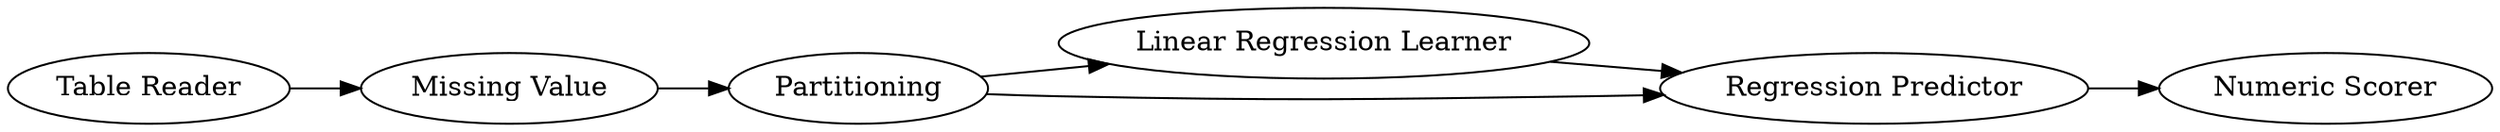 digraph {
	11 [label="Missing Value"]
	12 [label="Table Reader"]
	13 [label="Linear Regression Learner"]
	14 [label="Regression Predictor"]
	15 [label="Numeric Scorer"]
	16 [label=Partitioning]
	11 -> 16
	12 -> 11
	13 -> 14
	14 -> 15
	16 -> 13
	16 -> 14
	rankdir=LR
}
